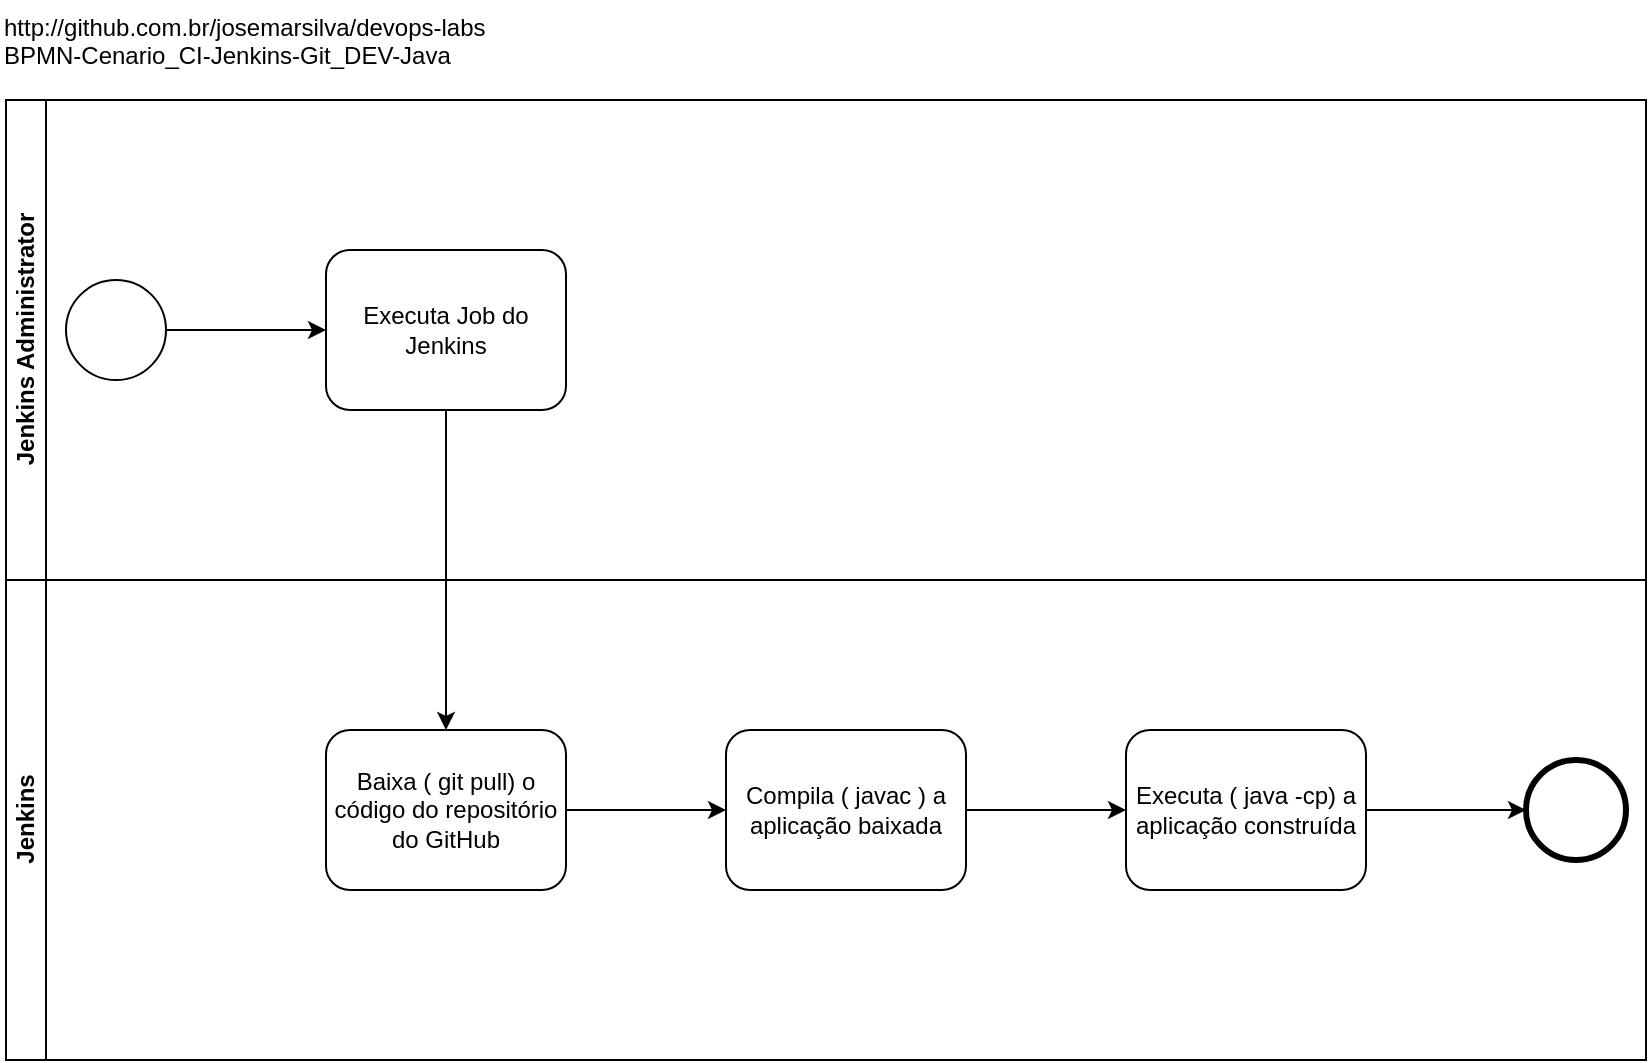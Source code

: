 <mxfile version="10.8.0" type="device"><diagram id="5NeZ63Qd66gIMU1FEMey" name="Página-1"><mxGraphModel dx="840" dy="536" grid="1" gridSize="10" guides="1" tooltips="1" connect="1" arrows="1" fold="1" page="1" pageScale="1" pageWidth="827" pageHeight="1169" math="0" shadow="0"><root><mxCell id="0"/><mxCell id="1" parent="0"/><mxCell id="QgqVYCvx7v4dcO-PnhBK-2" value="Jenkins Administrator" style="swimlane;html=1;horizontal=0;startSize=20;" parent="1" vertex="1"><mxGeometry x="3" y="60" width="820" height="240" as="geometry"/></mxCell><mxCell id="QgqVYCvx7v4dcO-PnhBK-5" value="" style="edgeStyle=orthogonalEdgeStyle;rounded=0;orthogonalLoop=1;jettySize=auto;html=1;entryX=0;entryY=0.5;entryDx=0;entryDy=0;" parent="QgqVYCvx7v4dcO-PnhBK-2" source="QgqVYCvx7v4dcO-PnhBK-3" target="OLhIjut3MR7rtpvBqboD-2" edge="1"><mxGeometry relative="1" as="geometry"><mxPoint x="160" y="115" as="targetPoint"/></mxGeometry></mxCell><mxCell id="QgqVYCvx7v4dcO-PnhBK-3" value="" style="shape=mxgraph.bpmn.shape;html=1;verticalLabelPosition=bottom;labelBackgroundColor=#ffffff;verticalAlign=top;align=center;perimeter=ellipsePerimeter;outlineConnect=0;outline=standard;symbol=general;" parent="QgqVYCvx7v4dcO-PnhBK-2" vertex="1"><mxGeometry x="30" y="90" width="50" height="50" as="geometry"/></mxCell><mxCell id="OLhIjut3MR7rtpvBqboD-2" value="Executa Job do Jenkins" style="shape=ext;rounded=1;html=1;whiteSpace=wrap;" vertex="1" parent="QgqVYCvx7v4dcO-PnhBK-2"><mxGeometry x="160" y="75" width="120" height="80" as="geometry"/></mxCell><mxCell id="OLhIjut3MR7rtpvBqboD-1" value="&lt;div style=&quot;text-align: left&quot;&gt;http://github.com.br/josemarsilva/devops-labs&lt;/div&gt;BPMN-Cenario_CI-Jenkins-Git_DEV-Java" style="text;html=1;resizable=0;autosize=1;align=left;verticalAlign=top;points=[];fillColor=none;strokeColor=none;rounded=0;" vertex="1" parent="1"><mxGeometry y="10" width="260" height="30" as="geometry"/></mxCell><mxCell id="OLhIjut3MR7rtpvBqboD-3" value="Jenkins" style="swimlane;html=1;horizontal=0;startSize=20;" vertex="1" parent="1"><mxGeometry x="3" y="300" width="820" height="240" as="geometry"/></mxCell><mxCell id="OLhIjut3MR7rtpvBqboD-10" value="" style="edgeStyle=orthogonalEdgeStyle;rounded=0;orthogonalLoop=1;jettySize=auto;html=1;" edge="1" parent="OLhIjut3MR7rtpvBqboD-3" source="OLhIjut3MR7rtpvBqboD-6" target="OLhIjut3MR7rtpvBqboD-9"><mxGeometry relative="1" as="geometry"/></mxCell><mxCell id="OLhIjut3MR7rtpvBqboD-6" value="Baixa ( git pull) o código do repositório do GitHub" style="shape=ext;rounded=1;html=1;whiteSpace=wrap;" vertex="1" parent="OLhIjut3MR7rtpvBqboD-3"><mxGeometry x="160" y="75" width="120" height="80" as="geometry"/></mxCell><mxCell id="OLhIjut3MR7rtpvBqboD-12" value="" style="edgeStyle=orthogonalEdgeStyle;rounded=0;orthogonalLoop=1;jettySize=auto;html=1;" edge="1" parent="OLhIjut3MR7rtpvBqboD-3" source="OLhIjut3MR7rtpvBqboD-9" target="OLhIjut3MR7rtpvBqboD-11"><mxGeometry relative="1" as="geometry"/></mxCell><mxCell id="OLhIjut3MR7rtpvBqboD-9" value="Compila ( javac ) a aplicação baixada" style="shape=ext;rounded=1;html=1;whiteSpace=wrap;" vertex="1" parent="OLhIjut3MR7rtpvBqboD-3"><mxGeometry x="360" y="75" width="120" height="80" as="geometry"/></mxCell><mxCell id="OLhIjut3MR7rtpvBqboD-11" value="Executa ( java -cp) a aplicação construída" style="shape=ext;rounded=1;html=1;whiteSpace=wrap;" vertex="1" parent="OLhIjut3MR7rtpvBqboD-3"><mxGeometry x="560" y="75" width="120" height="80" as="geometry"/></mxCell><mxCell id="OLhIjut3MR7rtpvBqboD-7" style="edgeStyle=orthogonalEdgeStyle;rounded=0;orthogonalLoop=1;jettySize=auto;html=1;" edge="1" parent="1" source="OLhIjut3MR7rtpvBqboD-2" target="OLhIjut3MR7rtpvBqboD-6"><mxGeometry relative="1" as="geometry"/></mxCell><mxCell id="OLhIjut3MR7rtpvBqboD-13" value="" style="shape=mxgraph.bpmn.shape;html=1;verticalLabelPosition=bottom;labelBackgroundColor=#ffffff;verticalAlign=top;align=center;perimeter=ellipsePerimeter;outlineConnect=0;outline=end;symbol=general;" vertex="1" parent="1"><mxGeometry x="763" y="390" width="50" height="50" as="geometry"/></mxCell><mxCell id="OLhIjut3MR7rtpvBqboD-15" value="" style="edgeStyle=orthogonalEdgeStyle;rounded=0;orthogonalLoop=1;jettySize=auto;html=1;entryX=0;entryY=0.5;entryDx=0;entryDy=0;" edge="1" parent="1" source="OLhIjut3MR7rtpvBqboD-11" target="OLhIjut3MR7rtpvBqboD-13"><mxGeometry relative="1" as="geometry"><mxPoint x="763" y="415" as="targetPoint"/></mxGeometry></mxCell></root></mxGraphModel></diagram></mxfile>